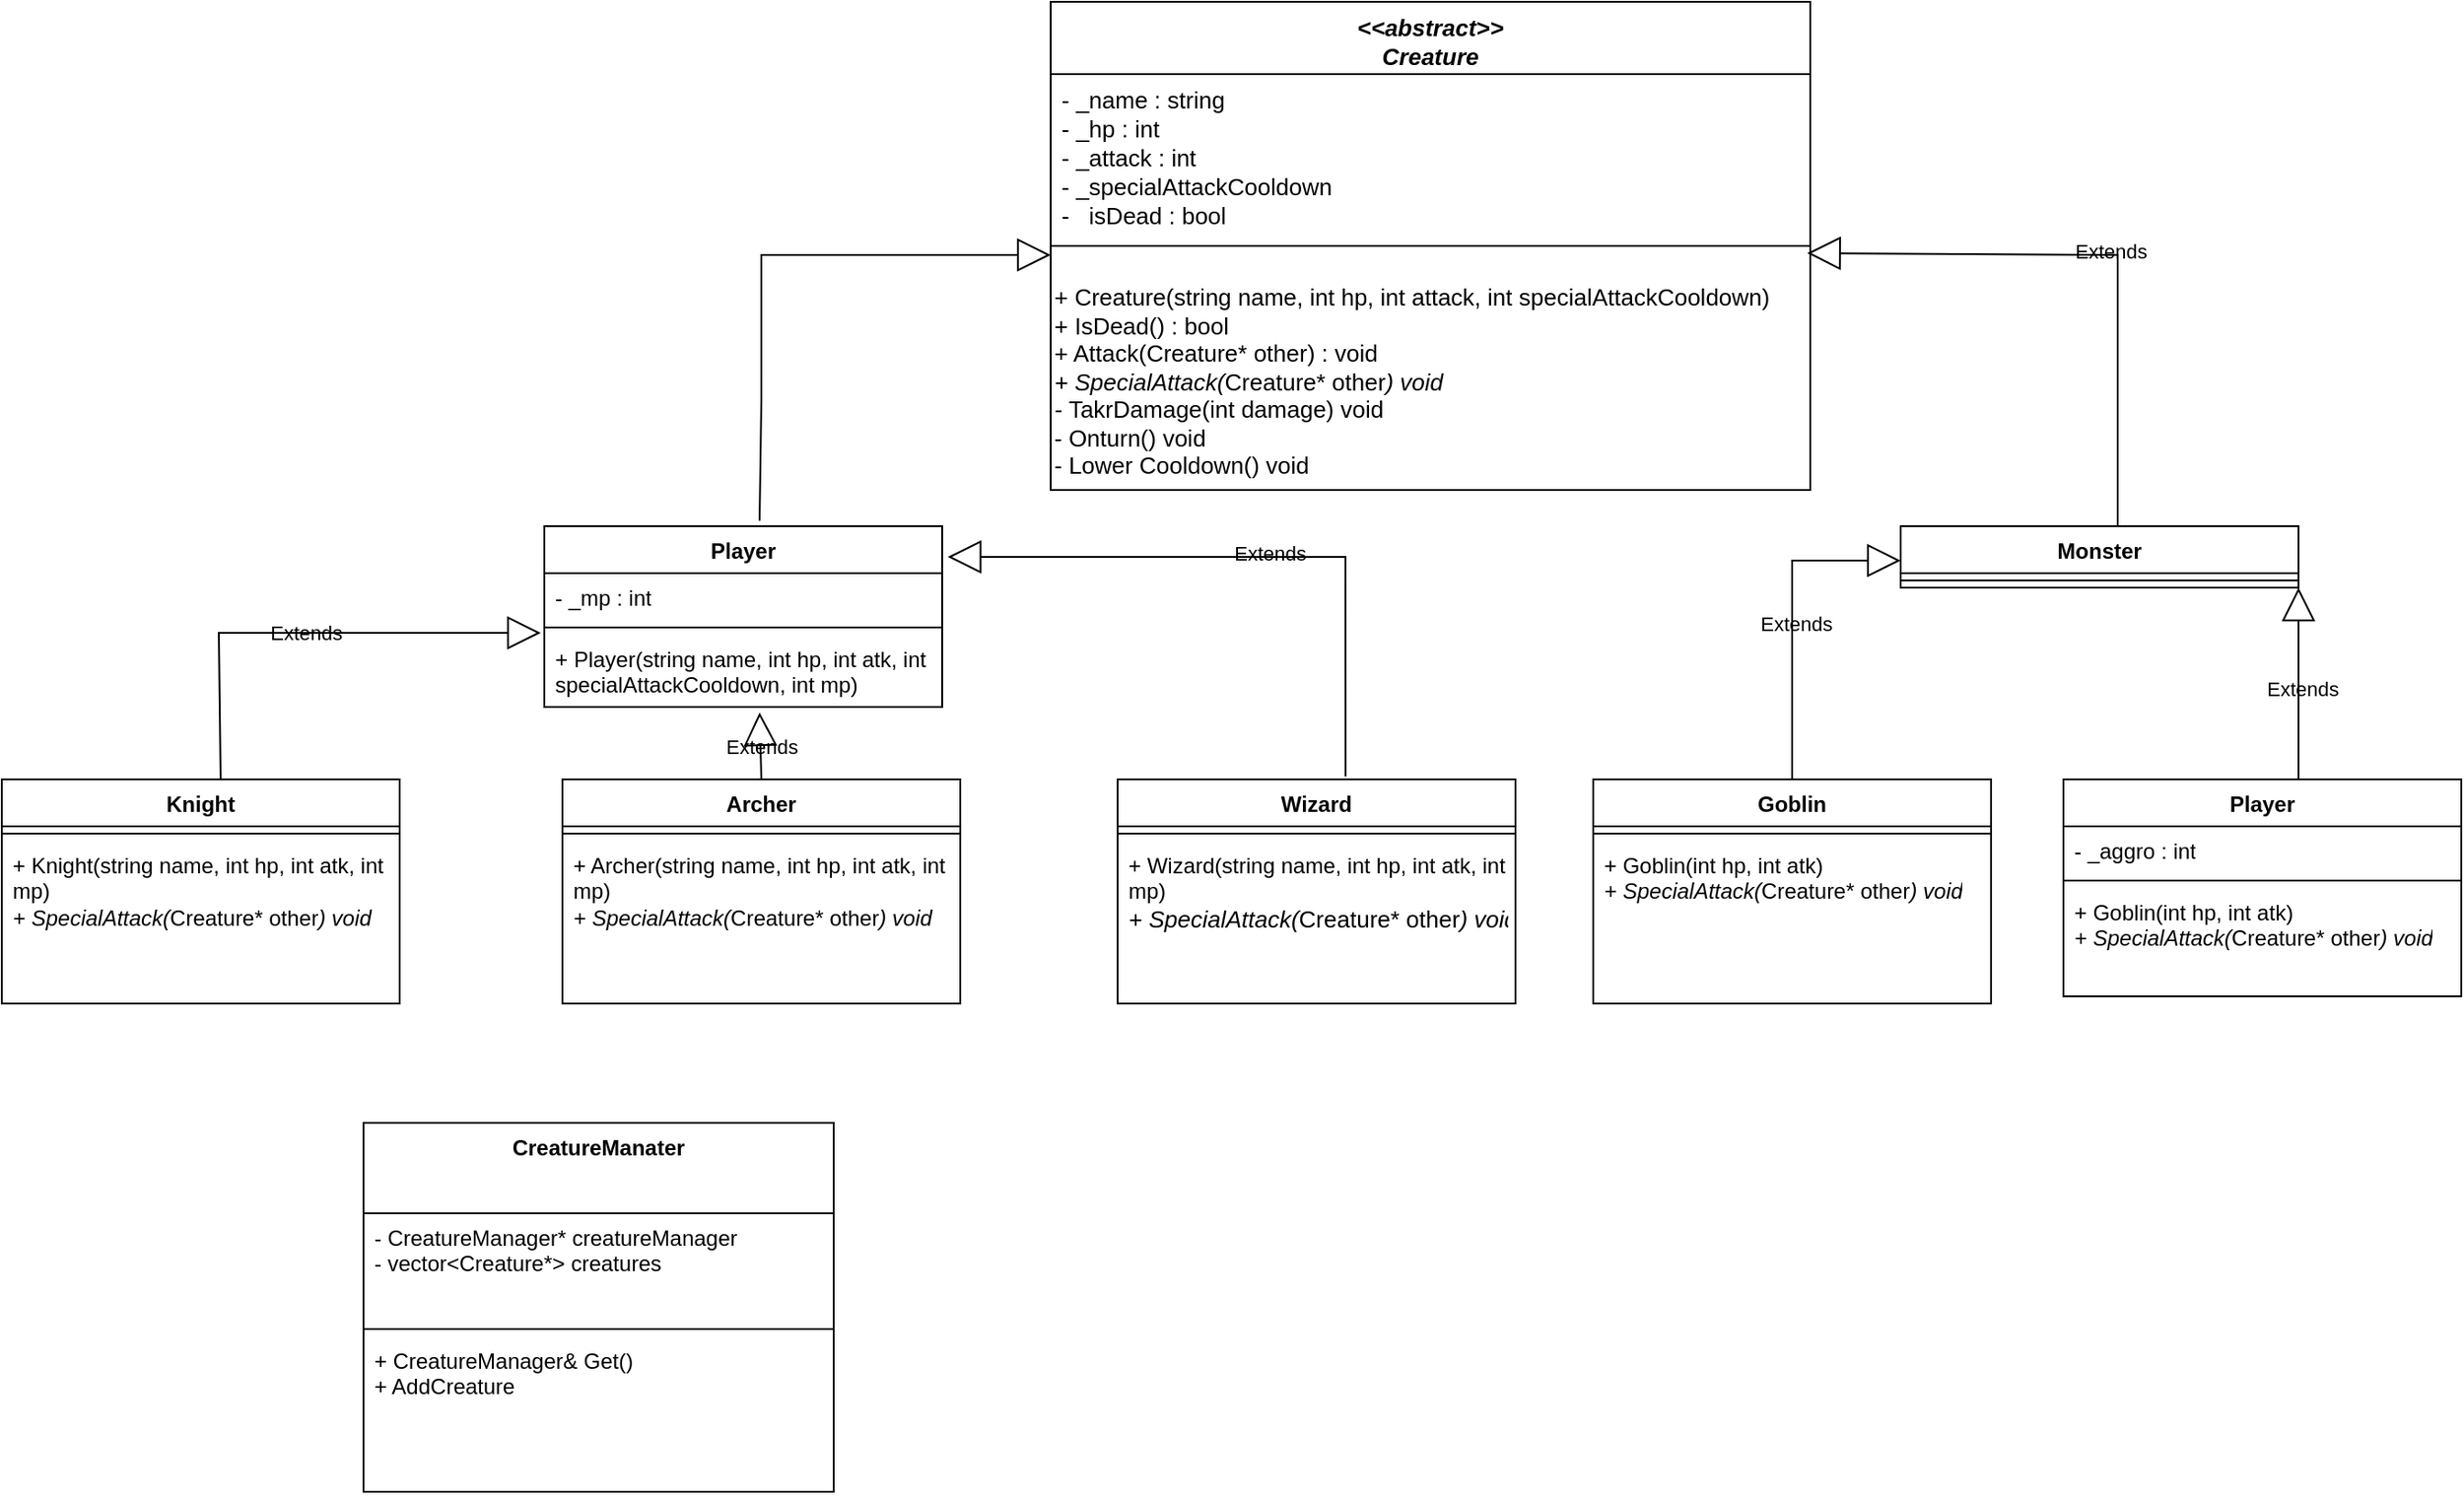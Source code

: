 <mxfile version="26.0.4">
  <diagram id="C5RBs43oDa-KdzZeNtuy" name="Page-1">
    <mxGraphModel dx="1434" dy="836" grid="1" gridSize="10" guides="1" tooltips="1" connect="1" arrows="1" fold="1" page="1" pageScale="1" pageWidth="1654" pageHeight="1169" math="0" shadow="0">
      <root>
        <mxCell id="WIyWlLk6GJQsqaUBKTNV-0" />
        <mxCell id="WIyWlLk6GJQsqaUBKTNV-1" parent="WIyWlLk6GJQsqaUBKTNV-0" />
        <mxCell id="zkfFHV4jXpPFQw0GAbJ--0" value="&lt;&lt;abstract&gt;&gt;&#xa;Creature" style="swimlane;fontStyle=3;align=center;verticalAlign=top;childLayout=stackLayout;horizontal=1;startSize=40;horizontalStack=0;resizeParent=1;resizeLast=0;collapsible=1;marginBottom=0;rounded=0;shadow=0;strokeWidth=1;fontSize=13;labelBackgroundColor=none;" parent="WIyWlLk6GJQsqaUBKTNV-1" vertex="1">
          <mxGeometry x="680" y="10" width="420" height="270" as="geometry">
            <mxRectangle x="230" y="140" width="160" height="26" as="alternateBounds" />
          </mxGeometry>
        </mxCell>
        <mxCell id="zkfFHV4jXpPFQw0GAbJ--1" value="- _name : string&#xa;- _hp : int&#xa;- _attack : int&#xa;- _specialAttackCooldown&#xa;- _isDead : bool &#xa;" style="text;align=left;verticalAlign=top;spacingLeft=4;spacingRight=4;overflow=hidden;rotatable=0;points=[[0,0.5],[1,0.5]];portConstraint=eastwest;fontSize=13;labelBackgroundColor=none;rounded=0;" parent="zkfFHV4jXpPFQw0GAbJ--0" vertex="1">
          <mxGeometry y="40" width="420" height="80" as="geometry" />
        </mxCell>
        <mxCell id="zkfFHV4jXpPFQw0GAbJ--4" value="" style="line;html=1;strokeWidth=1;align=left;verticalAlign=middle;spacingTop=-1;spacingLeft=3;spacingRight=3;rotatable=0;labelPosition=right;points=[];portConstraint=eastwest;labelBackgroundColor=none;rounded=0;" parent="zkfFHV4jXpPFQw0GAbJ--0" vertex="1">
          <mxGeometry y="120" width="420" height="30" as="geometry" />
        </mxCell>
        <mxCell id="rAJg-Sh_1BFcT53uqxWr-4" value="&lt;div&gt;+ Creature(string name, int hp, int attack, int specialAttackCooldown)&lt;/div&gt;+ IsDead() : bool&lt;div&gt;+ Attack(Creature* other) : void&lt;/div&gt;&lt;div&gt;&lt;i&gt;+ SpecialAttack(&lt;/i&gt;&lt;span style=&quot;background-color: transparent; color: light-dark(rgb(0, 0, 0), rgb(255, 255, 255));&quot;&gt;Creature* other&lt;/span&gt;&lt;i style=&quot;background-color: transparent; color: light-dark(rgb(0, 0, 0), rgb(255, 255, 255));&quot;&gt;) void&lt;/i&gt;&lt;/div&gt;&lt;div&gt;&lt;i style=&quot;background-color: transparent; color: light-dark(rgb(0, 0, 0), rgb(255, 255, 255));&quot;&gt;-&amp;nbsp;&lt;/i&gt;&lt;span style=&quot;background-color: transparent; color: light-dark(rgb(0, 0, 0), rgb(255, 255, 255));&quot;&gt;TakrDamage(int damage) void&lt;/span&gt;&lt;/div&gt;&lt;div&gt;&lt;span style=&quot;background-color: transparent; color: light-dark(rgb(0, 0, 0), rgb(255, 255, 255));&quot;&gt;- Onturn() void&lt;/span&gt;&lt;/div&gt;&lt;div&gt;&lt;span style=&quot;background-color: transparent; color: light-dark(rgb(0, 0, 0), rgb(255, 255, 255));&quot;&gt;-&amp;nbsp;&lt;/span&gt;&lt;span style=&quot;background-color: transparent;&quot;&gt;Lower Cooldown() void&lt;/span&gt;&lt;/div&gt;" style="text;html=1;align=left;verticalAlign=middle;resizable=0;points=[];autosize=1;strokeColor=none;fillColor=none;fontSize=13;labelBackgroundColor=none;rounded=0;" parent="zkfFHV4jXpPFQw0GAbJ--0" vertex="1">
          <mxGeometry y="150" width="420" height="120" as="geometry" />
        </mxCell>
        <mxCell id="rAJg-Sh_1BFcT53uqxWr-10" value="Player" style="swimlane;fontStyle=1;align=center;verticalAlign=top;childLayout=stackLayout;horizontal=1;startSize=26;horizontalStack=0;resizeParent=1;resizeParentMax=0;resizeLast=0;collapsible=1;marginBottom=0;whiteSpace=wrap;html=1;labelBackgroundColor=none;rounded=0;" parent="WIyWlLk6GJQsqaUBKTNV-1" vertex="1">
          <mxGeometry x="400" y="300" width="220" height="100" as="geometry" />
        </mxCell>
        <mxCell id="rAJg-Sh_1BFcT53uqxWr-11" value="- _mp : int" style="text;strokeColor=none;fillColor=none;align=left;verticalAlign=top;spacingLeft=4;spacingRight=4;overflow=hidden;rotatable=0;points=[[0,0.5],[1,0.5]];portConstraint=eastwest;whiteSpace=wrap;html=1;labelBackgroundColor=none;rounded=0;" parent="rAJg-Sh_1BFcT53uqxWr-10" vertex="1">
          <mxGeometry y="26" width="220" height="26" as="geometry" />
        </mxCell>
        <mxCell id="rAJg-Sh_1BFcT53uqxWr-12" value="" style="line;strokeWidth=1;fillColor=none;align=left;verticalAlign=middle;spacingTop=-1;spacingLeft=3;spacingRight=3;rotatable=0;labelPosition=right;points=[];portConstraint=eastwest;labelBackgroundColor=none;rounded=0;" parent="rAJg-Sh_1BFcT53uqxWr-10" vertex="1">
          <mxGeometry y="52" width="220" height="8" as="geometry" />
        </mxCell>
        <mxCell id="rAJg-Sh_1BFcT53uqxWr-13" value="+ Player(string name, int hp, int atk, int specialAttackCooldown, int mp)" style="text;strokeColor=none;fillColor=none;align=left;verticalAlign=top;spacingLeft=4;spacingRight=4;overflow=hidden;rotatable=0;points=[[0,0.5],[1,0.5]];portConstraint=eastwest;whiteSpace=wrap;html=1;labelBackgroundColor=none;rounded=0;" parent="rAJg-Sh_1BFcT53uqxWr-10" vertex="1">
          <mxGeometry y="60" width="220" height="40" as="geometry" />
        </mxCell>
        <mxCell id="rAJg-Sh_1BFcT53uqxWr-18" value="Knight" style="swimlane;fontStyle=1;align=center;verticalAlign=top;childLayout=stackLayout;horizontal=1;startSize=26;horizontalStack=0;resizeParent=1;resizeParentMax=0;resizeLast=0;collapsible=1;marginBottom=0;whiteSpace=wrap;html=1;labelBackgroundColor=none;rounded=0;" parent="WIyWlLk6GJQsqaUBKTNV-1" vertex="1">
          <mxGeometry x="100" y="440" width="220" height="124" as="geometry" />
        </mxCell>
        <mxCell id="rAJg-Sh_1BFcT53uqxWr-20" value="" style="line;strokeWidth=1;fillColor=none;align=left;verticalAlign=middle;spacingTop=-1;spacingLeft=3;spacingRight=3;rotatable=0;labelPosition=right;points=[];portConstraint=eastwest;labelBackgroundColor=none;rounded=0;" parent="rAJg-Sh_1BFcT53uqxWr-18" vertex="1">
          <mxGeometry y="26" width="220" height="8" as="geometry" />
        </mxCell>
        <mxCell id="rAJg-Sh_1BFcT53uqxWr-21" value="&lt;div&gt;&lt;font&gt;+ Knight(string name, int hp, int atk, int mp)&lt;/font&gt;&lt;/div&gt;&lt;div&gt;&lt;font&gt;&lt;i style=&quot;text-wrap: nowrap;&quot;&gt;+ SpecialAttack(&lt;/i&gt;&lt;span style=&quot;color: light-dark(rgb(0, 0, 0), rgb(255, 255, 255)); text-wrap: nowrap; background-color: transparent;&quot;&gt;Creature* other&lt;/span&gt;&lt;i style=&quot;color: light-dark(rgb(0, 0, 0), rgb(255, 255, 255)); text-wrap: nowrap; background-color: transparent;&quot;&gt;) void&lt;/i&gt;&lt;/font&gt;&lt;br&gt;&lt;/div&gt;" style="text;strokeColor=none;fillColor=none;align=left;verticalAlign=top;spacingLeft=4;spacingRight=4;overflow=hidden;rotatable=0;points=[[0,0.5],[1,0.5]];portConstraint=eastwest;whiteSpace=wrap;html=1;labelBackgroundColor=none;rounded=0;" parent="rAJg-Sh_1BFcT53uqxWr-18" vertex="1">
          <mxGeometry y="34" width="220" height="90" as="geometry" />
        </mxCell>
        <mxCell id="rAJg-Sh_1BFcT53uqxWr-22" value="Archer" style="swimlane;fontStyle=1;align=center;verticalAlign=top;childLayout=stackLayout;horizontal=1;startSize=26;horizontalStack=0;resizeParent=1;resizeParentMax=0;resizeLast=0;collapsible=1;marginBottom=0;whiteSpace=wrap;html=1;labelBackgroundColor=none;rounded=0;" parent="WIyWlLk6GJQsqaUBKTNV-1" vertex="1">
          <mxGeometry x="410" y="440" width="220" height="124" as="geometry" />
        </mxCell>
        <mxCell id="rAJg-Sh_1BFcT53uqxWr-24" value="" style="line;strokeWidth=1;fillColor=none;align=left;verticalAlign=middle;spacingTop=-1;spacingLeft=3;spacingRight=3;rotatable=0;labelPosition=right;points=[];portConstraint=eastwest;labelBackgroundColor=none;rounded=0;" parent="rAJg-Sh_1BFcT53uqxWr-22" vertex="1">
          <mxGeometry y="26" width="220" height="8" as="geometry" />
        </mxCell>
        <mxCell id="rAJg-Sh_1BFcT53uqxWr-25" value="&lt;div&gt;+ Archer(string name, int hp, int atk, int mp)&lt;/div&gt;&lt;div&gt;&lt;i style=&quot;text-wrap: nowrap;&quot;&gt;+ SpecialAttack(&lt;/i&gt;&lt;span style=&quot;color: light-dark(rgb(0, 0, 0), rgb(255, 255, 255)); text-wrap: nowrap; background-color: transparent;&quot;&gt;Creature* other&lt;/span&gt;&lt;i style=&quot;color: light-dark(rgb(0, 0, 0), rgb(255, 255, 255)); text-wrap: nowrap; background-color: transparent;&quot;&gt;) void&lt;/i&gt;&lt;br&gt;&lt;/div&gt;" style="text;strokeColor=none;fillColor=none;align=left;verticalAlign=top;spacingLeft=4;spacingRight=4;overflow=hidden;rotatable=0;points=[[0,0.5],[1,0.5]];portConstraint=eastwest;whiteSpace=wrap;html=1;fontSize=12;labelBackgroundColor=none;rounded=0;" parent="rAJg-Sh_1BFcT53uqxWr-22" vertex="1">
          <mxGeometry y="34" width="220" height="90" as="geometry" />
        </mxCell>
        <mxCell id="rAJg-Sh_1BFcT53uqxWr-26" value="Wizard" style="swimlane;fontStyle=1;align=center;verticalAlign=top;childLayout=stackLayout;horizontal=1;startSize=26;horizontalStack=0;resizeParent=1;resizeParentMax=0;resizeLast=0;collapsible=1;marginBottom=0;whiteSpace=wrap;html=1;labelBackgroundColor=none;rounded=0;" parent="WIyWlLk6GJQsqaUBKTNV-1" vertex="1">
          <mxGeometry x="717" y="440" width="220" height="124" as="geometry" />
        </mxCell>
        <mxCell id="rAJg-Sh_1BFcT53uqxWr-28" value="" style="line;strokeWidth=1;fillColor=none;align=left;verticalAlign=middle;spacingTop=-1;spacingLeft=3;spacingRight=3;rotatable=0;labelPosition=right;points=[];portConstraint=eastwest;labelBackgroundColor=none;rounded=0;" parent="rAJg-Sh_1BFcT53uqxWr-26" vertex="1">
          <mxGeometry y="26" width="220" height="8" as="geometry" />
        </mxCell>
        <mxCell id="rAJg-Sh_1BFcT53uqxWr-29" value="&lt;div&gt;+ Wizard(string name, int hp, int atk, int mp)&lt;/div&gt;&lt;div&gt;&lt;i style=&quot;font-size: 13px; text-wrap: nowrap;&quot;&gt;+ SpecialAttack(&lt;/i&gt;&lt;span style=&quot;color: light-dark(rgb(0, 0, 0), rgb(255, 255, 255)); font-size: 13px; text-wrap: nowrap; background-color: transparent;&quot;&gt;Creature* other&lt;/span&gt;&lt;i style=&quot;color: light-dark(rgb(0, 0, 0), rgb(255, 255, 255)); font-size: 13px; text-wrap: nowrap; background-color: transparent;&quot;&gt;) void&lt;/i&gt;&lt;br&gt;&lt;/div&gt;" style="text;strokeColor=none;fillColor=none;align=left;verticalAlign=top;spacingLeft=4;spacingRight=4;overflow=hidden;rotatable=0;points=[[0,0.5],[1,0.5]];portConstraint=eastwest;whiteSpace=wrap;html=1;labelBackgroundColor=none;rounded=0;" parent="rAJg-Sh_1BFcT53uqxWr-26" vertex="1">
          <mxGeometry y="34" width="220" height="90" as="geometry" />
        </mxCell>
        <mxCell id="rAJg-Sh_1BFcT53uqxWr-30" value="" style="endArrow=block;endSize=16;endFill=0;html=1;rounded=0;exitX=0.541;exitY=-0.03;exitDx=0;exitDy=0;exitPerimeter=0;labelBackgroundColor=none;fontColor=default;" parent="WIyWlLk6GJQsqaUBKTNV-1" source="rAJg-Sh_1BFcT53uqxWr-10" edge="1">
          <mxGeometry width="160" relative="1" as="geometry">
            <mxPoint x="520" y="290" as="sourcePoint" />
            <mxPoint x="680" y="150" as="targetPoint" />
            <Array as="points">
              <mxPoint x="520" y="230" />
              <mxPoint x="520" y="150" />
            </Array>
          </mxGeometry>
        </mxCell>
        <mxCell id="rAJg-Sh_1BFcT53uqxWr-31" value="Extends" style="endArrow=block;endSize=16;endFill=0;html=1;rounded=0;exitX=0.55;exitY=0;exitDx=0;exitDy=0;exitPerimeter=0;entryX=-0.009;entryY=-0.025;entryDx=0;entryDy=0;entryPerimeter=0;labelBackgroundColor=none;fontColor=default;" parent="WIyWlLk6GJQsqaUBKTNV-1" source="rAJg-Sh_1BFcT53uqxWr-18" target="rAJg-Sh_1BFcT53uqxWr-13" edge="1">
          <mxGeometry width="160" relative="1" as="geometry">
            <mxPoint x="700" y="370" as="sourcePoint" />
            <mxPoint x="440" y="420" as="targetPoint" />
            <Array as="points">
              <mxPoint x="220" y="359" />
            </Array>
          </mxGeometry>
        </mxCell>
        <mxCell id="rAJg-Sh_1BFcT53uqxWr-32" value="Extends" style="endArrow=block;endSize=16;endFill=0;html=1;rounded=0;exitX=0.573;exitY=-0.013;exitDx=0;exitDy=0;exitPerimeter=0;entryX=1.014;entryY=0.17;entryDx=0;entryDy=0;entryPerimeter=0;labelBackgroundColor=none;fontColor=default;" parent="WIyWlLk6GJQsqaUBKTNV-1" source="rAJg-Sh_1BFcT53uqxWr-26" target="rAJg-Sh_1BFcT53uqxWr-10" edge="1">
          <mxGeometry x="-0.044" y="-2" width="160" relative="1" as="geometry">
            <mxPoint x="996.02" y="450.0" as="sourcePoint" />
            <mxPoint x="620" y="311" as="targetPoint" />
            <Array as="points">
              <mxPoint x="843" y="317" />
            </Array>
            <mxPoint as="offset" />
          </mxGeometry>
        </mxCell>
        <mxCell id="rAJg-Sh_1BFcT53uqxWr-33" value="Extends" style="endArrow=block;endSize=16;endFill=0;html=1;rounded=0;entryX=0.541;entryY=1.075;entryDx=0;entryDy=0;entryPerimeter=0;exitX=0.5;exitY=0;exitDx=0;exitDy=0;labelBackgroundColor=none;fontColor=default;" parent="WIyWlLk6GJQsqaUBKTNV-1" source="rAJg-Sh_1BFcT53uqxWr-22" target="rAJg-Sh_1BFcT53uqxWr-13" edge="1">
          <mxGeometry width="160" relative="1" as="geometry">
            <mxPoint x="727" y="440" as="sourcePoint" />
            <mxPoint x="590" y="380" as="targetPoint" />
            <Array as="points" />
          </mxGeometry>
        </mxCell>
        <mxCell id="rAJg-Sh_1BFcT53uqxWr-35" value="Monster" style="swimlane;fontStyle=1;align=center;verticalAlign=top;childLayout=stackLayout;horizontal=1;startSize=26;horizontalStack=0;resizeParent=1;resizeParentMax=0;resizeLast=0;collapsible=1;marginBottom=0;whiteSpace=wrap;html=1;labelBackgroundColor=none;rounded=0;" parent="WIyWlLk6GJQsqaUBKTNV-1" vertex="1">
          <mxGeometry x="1150" y="300" width="220" height="34" as="geometry" />
        </mxCell>
        <mxCell id="rAJg-Sh_1BFcT53uqxWr-37" value="" style="line;strokeWidth=1;fillColor=none;align=left;verticalAlign=middle;spacingTop=-1;spacingLeft=3;spacingRight=3;rotatable=0;labelPosition=right;points=[];portConstraint=eastwest;labelBackgroundColor=none;rounded=0;" parent="rAJg-Sh_1BFcT53uqxWr-35" vertex="1">
          <mxGeometry y="26" width="220" height="8" as="geometry" />
        </mxCell>
        <mxCell id="rAJg-Sh_1BFcT53uqxWr-39" value="Extends" style="endArrow=block;endSize=16;endFill=0;html=1;rounded=0;exitX=0.573;exitY=-0.013;exitDx=0;exitDy=0;exitPerimeter=0;entryX=0.996;entryY=0.633;entryDx=0;entryDy=0;entryPerimeter=0;labelBackgroundColor=none;fontColor=default;" parent="WIyWlLk6GJQsqaUBKTNV-1" target="zkfFHV4jXpPFQw0GAbJ--4" edge="1">
          <mxGeometry x="-0.044" y="-2" width="160" relative="1" as="geometry">
            <mxPoint x="1270" y="300" as="sourcePoint" />
            <mxPoint x="930" y="150" as="targetPoint" />
            <Array as="points">
              <mxPoint x="1270" y="150" />
            </Array>
            <mxPoint as="offset" />
          </mxGeometry>
        </mxCell>
        <mxCell id="C0qI2X5FG_As700d7du9-4" value="Goblin" style="swimlane;fontStyle=1;align=center;verticalAlign=top;childLayout=stackLayout;horizontal=1;startSize=26;horizontalStack=0;resizeParent=1;resizeParentMax=0;resizeLast=0;collapsible=1;marginBottom=0;whiteSpace=wrap;html=1;labelBackgroundColor=none;rounded=0;" parent="WIyWlLk6GJQsqaUBKTNV-1" vertex="1">
          <mxGeometry x="980" y="440" width="220" height="124" as="geometry" />
        </mxCell>
        <mxCell id="C0qI2X5FG_As700d7du9-5" value="" style="line;strokeWidth=1;fillColor=none;align=left;verticalAlign=middle;spacingTop=-1;spacingLeft=3;spacingRight=3;rotatable=0;labelPosition=right;points=[];portConstraint=eastwest;labelBackgroundColor=none;rounded=0;" parent="C0qI2X5FG_As700d7du9-4" vertex="1">
          <mxGeometry y="26" width="220" height="8" as="geometry" />
        </mxCell>
        <mxCell id="C0qI2X5FG_As700d7du9-6" value="&lt;div&gt;&lt;font&gt;+ Goblin(int hp, int atk)&lt;/font&gt;&lt;/div&gt;&lt;div&gt;&lt;font&gt;&lt;i style=&quot;text-wrap: nowrap;&quot;&gt;+ SpecialAttack(&lt;/i&gt;&lt;span style=&quot;color: light-dark(rgb(0, 0, 0), rgb(255, 255, 255)); text-wrap: nowrap; background-color: transparent;&quot;&gt;Creature* other&lt;/span&gt;&lt;i style=&quot;color: light-dark(rgb(0, 0, 0), rgb(255, 255, 255)); text-wrap: nowrap; background-color: transparent;&quot;&gt;) void&lt;/i&gt;&lt;/font&gt;&lt;br&gt;&lt;/div&gt;" style="text;strokeColor=none;fillColor=none;align=left;verticalAlign=top;spacingLeft=4;spacingRight=4;overflow=hidden;rotatable=0;points=[[0,0.5],[1,0.5]];portConstraint=eastwest;whiteSpace=wrap;html=1;labelBackgroundColor=none;rounded=0;" parent="C0qI2X5FG_As700d7du9-4" vertex="1">
          <mxGeometry y="34" width="220" height="90" as="geometry" />
        </mxCell>
        <mxCell id="C0qI2X5FG_As700d7du9-10" value="Extends" style="endArrow=block;endSize=16;endFill=0;html=1;rounded=0;exitX=0.573;exitY=-0.013;exitDx=0;exitDy=0;exitPerimeter=0;labelBackgroundColor=none;fontColor=default;" parent="WIyWlLk6GJQsqaUBKTNV-1" edge="1">
          <mxGeometry x="-0.044" y="-2" width="160" relative="1" as="geometry">
            <mxPoint x="1090" y="440" as="sourcePoint" />
            <mxPoint x="1150" y="319" as="targetPoint" />
            <Array as="points">
              <mxPoint x="1090" y="319" />
            </Array>
            <mxPoint as="offset" />
          </mxGeometry>
        </mxCell>
        <mxCell id="C0qI2X5FG_As700d7du9-11" value="Extends" style="endArrow=block;endSize=16;endFill=0;html=1;rounded=0;exitX=0.573;exitY=-0.013;exitDx=0;exitDy=0;exitPerimeter=0;entryX=1;entryY=1;entryDx=0;entryDy=0;labelBackgroundColor=none;fontColor=default;" parent="WIyWlLk6GJQsqaUBKTNV-1" target="rAJg-Sh_1BFcT53uqxWr-35" edge="1">
          <mxGeometry x="-0.044" y="-2" width="160" relative="1" as="geometry">
            <mxPoint x="1370" y="440" as="sourcePoint" />
            <mxPoint x="1430" y="319" as="targetPoint" />
            <Array as="points">
              <mxPoint x="1370" y="390" />
            </Array>
            <mxPoint as="offset" />
          </mxGeometry>
        </mxCell>
        <mxCell id="C0qI2X5FG_As700d7du9-12" value="Player" style="swimlane;fontStyle=1;align=center;verticalAlign=top;childLayout=stackLayout;horizontal=1;startSize=26;horizontalStack=0;resizeParent=1;resizeParentMax=0;resizeLast=0;collapsible=1;marginBottom=0;whiteSpace=wrap;html=1;labelBackgroundColor=none;rounded=0;" parent="WIyWlLk6GJQsqaUBKTNV-1" vertex="1">
          <mxGeometry x="1240" y="440" width="220" height="120" as="geometry" />
        </mxCell>
        <mxCell id="C0qI2X5FG_As700d7du9-13" value="- _aggro : int" style="text;strokeColor=none;fillColor=none;align=left;verticalAlign=top;spacingLeft=4;spacingRight=4;overflow=hidden;rotatable=0;points=[[0,0.5],[1,0.5]];portConstraint=eastwest;whiteSpace=wrap;html=1;labelBackgroundColor=none;rounded=0;" parent="C0qI2X5FG_As700d7du9-12" vertex="1">
          <mxGeometry y="26" width="220" height="26" as="geometry" />
        </mxCell>
        <mxCell id="C0qI2X5FG_As700d7du9-14" value="" style="line;strokeWidth=1;fillColor=none;align=left;verticalAlign=middle;spacingTop=-1;spacingLeft=3;spacingRight=3;rotatable=0;labelPosition=right;points=[];portConstraint=eastwest;labelBackgroundColor=none;rounded=0;" parent="C0qI2X5FG_As700d7du9-12" vertex="1">
          <mxGeometry y="52" width="220" height="8" as="geometry" />
        </mxCell>
        <mxCell id="C0qI2X5FG_As700d7du9-15" value="&lt;div&gt;&lt;font&gt;+ Goblin(int hp, int atk)&lt;/font&gt;&lt;/div&gt;&lt;div&gt;&lt;font&gt;&lt;i style=&quot;text-wrap: nowrap;&quot;&gt;+ SpecialAttack(&lt;/i&gt;&lt;span style=&quot;color: light-dark(rgb(0, 0, 0), rgb(255, 255, 255)); text-wrap: nowrap; background-color: transparent;&quot;&gt;Creature* other&lt;/span&gt;&lt;i style=&quot;color: light-dark(rgb(0, 0, 0), rgb(255, 255, 255)); text-wrap: nowrap; background-color: transparent;&quot;&gt;) void&lt;/i&gt;&lt;/font&gt;&lt;/div&gt;" style="text;strokeColor=none;fillColor=none;align=left;verticalAlign=top;spacingLeft=4;spacingRight=4;overflow=hidden;rotatable=0;points=[[0,0.5],[1,0.5]];portConstraint=eastwest;whiteSpace=wrap;html=1;labelBackgroundColor=none;rounded=0;" parent="C0qI2X5FG_As700d7du9-12" vertex="1">
          <mxGeometry y="60" width="220" height="60" as="geometry" />
        </mxCell>
        <mxCell id="GPEDqYeOFowhIfeF_z7Z-0" value="CreatureManater" style="swimlane;fontStyle=1;align=center;verticalAlign=top;childLayout=stackLayout;horizontal=1;startSize=50;horizontalStack=0;resizeParent=1;resizeParentMax=0;resizeLast=0;collapsible=1;marginBottom=0;whiteSpace=wrap;html=1;" parent="WIyWlLk6GJQsqaUBKTNV-1" vertex="1">
          <mxGeometry x="300" y="630" width="260" height="204" as="geometry" />
        </mxCell>
        <mxCell id="GPEDqYeOFowhIfeF_z7Z-1" value="- CreatureManager* creatureManager&lt;div&gt;- vector&amp;lt;Creature*&amp;gt; creatures&lt;/div&gt;" style="text;strokeColor=none;fillColor=none;align=left;verticalAlign=top;spacingLeft=4;spacingRight=4;overflow=hidden;rotatable=0;points=[[0,0.5],[1,0.5]];portConstraint=eastwest;whiteSpace=wrap;html=1;" parent="GPEDqYeOFowhIfeF_z7Z-0" vertex="1">
          <mxGeometry y="50" width="260" height="60" as="geometry" />
        </mxCell>
        <mxCell id="GPEDqYeOFowhIfeF_z7Z-2" value="" style="line;strokeWidth=1;fillColor=none;align=left;verticalAlign=middle;spacingTop=-1;spacingLeft=3;spacingRight=3;rotatable=0;labelPosition=right;points=[];portConstraint=eastwest;strokeColor=inherit;" parent="GPEDqYeOFowhIfeF_z7Z-0" vertex="1">
          <mxGeometry y="110" width="260" height="8" as="geometry" />
        </mxCell>
        <mxCell id="GPEDqYeOFowhIfeF_z7Z-3" value="+ CreatureManager&amp;amp; Get()&lt;div&gt;+ AddCreature&lt;/div&gt;" style="text;strokeColor=none;fillColor=none;align=left;verticalAlign=top;spacingLeft=4;spacingRight=4;overflow=hidden;rotatable=0;points=[[0,0.5],[1,0.5]];portConstraint=eastwest;whiteSpace=wrap;html=1;" parent="GPEDqYeOFowhIfeF_z7Z-0" vertex="1">
          <mxGeometry y="118" width="260" height="86" as="geometry" />
        </mxCell>
      </root>
    </mxGraphModel>
  </diagram>
</mxfile>
